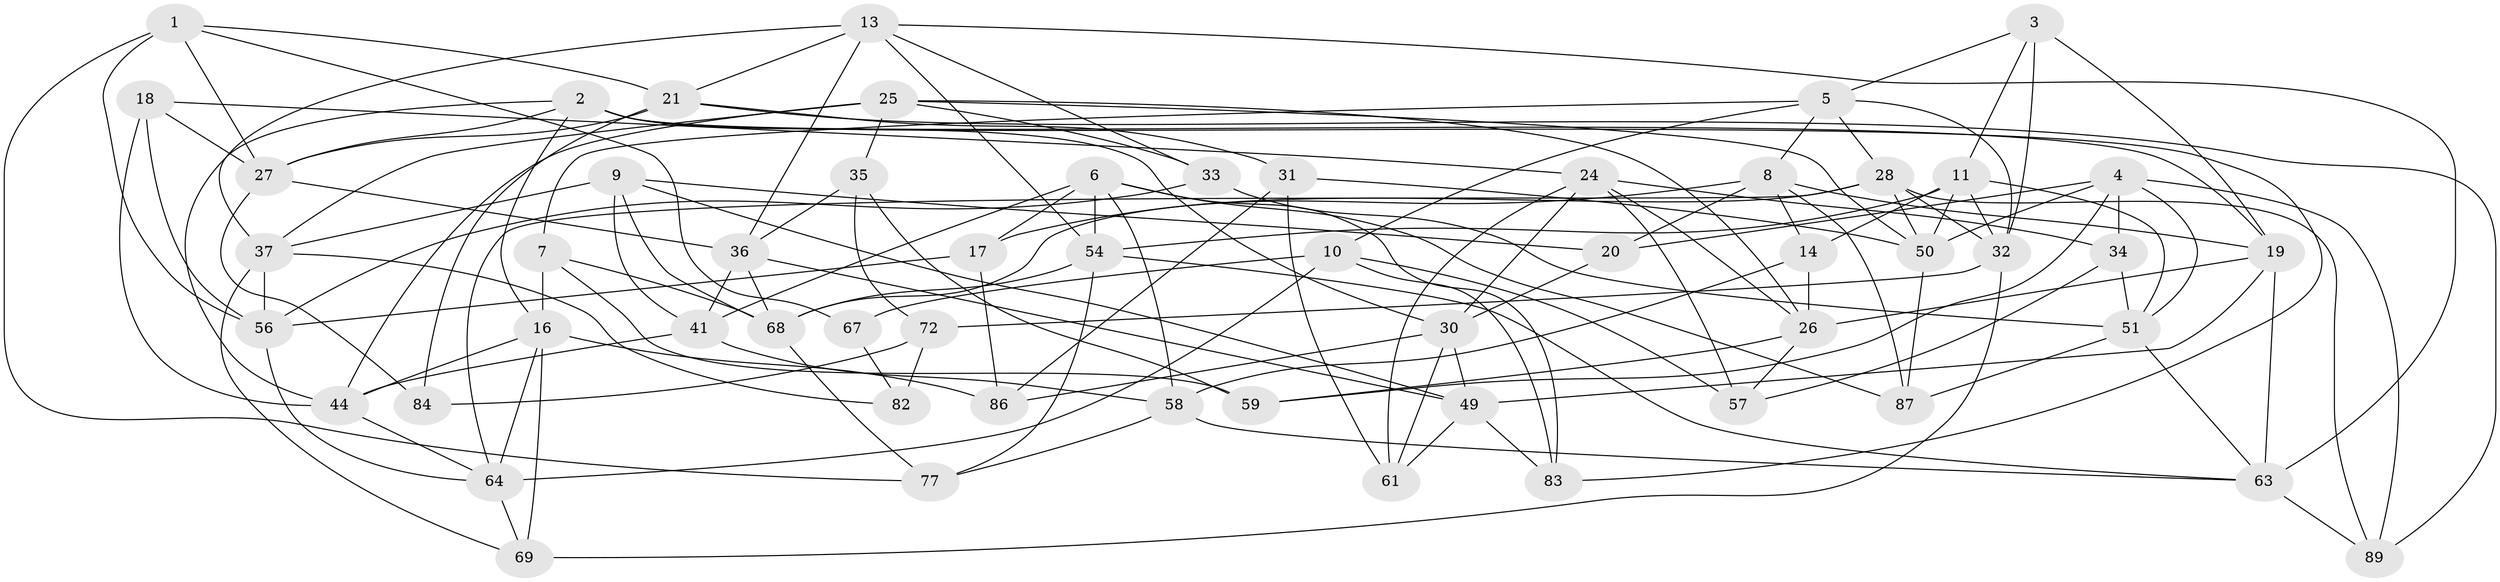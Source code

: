 // original degree distribution, {4: 1.0}
// Generated by graph-tools (version 1.1) at 2025/11/02/27/25 16:11:47]
// undirected, 56 vertices, 141 edges
graph export_dot {
graph [start="1"]
  node [color=gray90,style=filled];
  1 [super="+81"];
  2 [super="+23"];
  3;
  4 [super="+48"];
  5 [super="+15"];
  6 [super="+70"];
  7;
  8 [super="+60"];
  9 [super="+78"];
  10 [super="+12"];
  11 [super="+38"];
  13 [super="+22"];
  14;
  16 [super="+29"];
  17;
  18;
  19 [super="+43"];
  20;
  21 [super="+39"];
  24 [super="+47"];
  25 [super="+42"];
  26 [super="+65"];
  27 [super="+46"];
  28 [super="+52"];
  30 [super="+73"];
  31;
  32 [super="+88"];
  33;
  34;
  35;
  36 [super="+75"];
  37 [super="+40"];
  41 [super="+45"];
  44 [super="+80"];
  49 [super="+55"];
  50 [super="+66"];
  51 [super="+53"];
  54 [super="+91"];
  56 [super="+62"];
  57;
  58 [super="+76"];
  59;
  61;
  63 [super="+74"];
  64 [super="+90"];
  67;
  68 [super="+71"];
  69;
  72 [super="+85"];
  77 [super="+79"];
  82;
  83;
  84;
  86;
  87;
  89;
  1 -- 67;
  1 -- 56;
  1 -- 77 [weight=2];
  1 -- 21;
  1 -- 27;
  2 -- 83;
  2 -- 19;
  2 -- 44;
  2 -- 30;
  2 -- 16;
  2 -- 27;
  3 -- 5;
  3 -- 32;
  3 -- 11;
  3 -- 19;
  4 -- 34;
  4 -- 20;
  4 -- 89;
  4 -- 59;
  4 -- 51;
  4 -- 50;
  5 -- 7;
  5 -- 28;
  5 -- 8;
  5 -- 10;
  5 -- 32;
  6 -- 87;
  6 -- 54;
  6 -- 17;
  6 -- 83;
  6 -- 41;
  6 -- 58;
  7 -- 59;
  7 -- 68;
  7 -- 16;
  8 -- 20;
  8 -- 17;
  8 -- 14;
  8 -- 87;
  8 -- 19;
  9 -- 20;
  9 -- 68;
  9 -- 37;
  9 -- 49;
  9 -- 41 [weight=2];
  10 -- 67 [weight=2];
  10 -- 83;
  10 -- 57;
  10 -- 64;
  11 -- 14;
  11 -- 32;
  11 -- 51;
  11 -- 50;
  11 -- 54;
  13 -- 33;
  13 -- 54;
  13 -- 63;
  13 -- 37;
  13 -- 21;
  13 -- 36;
  14 -- 58;
  14 -- 26;
  16 -- 64;
  16 -- 86;
  16 -- 44;
  16 -- 69;
  17 -- 86;
  17 -- 56;
  18 -- 24;
  18 -- 56;
  18 -- 44;
  18 -- 27;
  19 -- 26;
  19 -- 49;
  19 -- 63;
  20 -- 30;
  21 -- 84;
  21 -- 89;
  21 -- 27;
  21 -- 31;
  24 -- 26;
  24 -- 61;
  24 -- 57;
  24 -- 34;
  24 -- 30;
  25 -- 26;
  25 -- 44;
  25 -- 35;
  25 -- 37;
  25 -- 33;
  25 -- 50;
  26 -- 57;
  26 -- 59;
  27 -- 84;
  27 -- 36;
  28 -- 89;
  28 -- 68;
  28 -- 50;
  28 -- 32;
  28 -- 64;
  30 -- 61;
  30 -- 86;
  30 -- 49;
  31 -- 86;
  31 -- 61;
  31 -- 50;
  32 -- 72;
  32 -- 69;
  33 -- 56;
  33 -- 51;
  34 -- 51;
  34 -- 57;
  35 -- 72;
  35 -- 59;
  35 -- 36;
  36 -- 49;
  36 -- 68;
  36 -- 41;
  37 -- 69;
  37 -- 56;
  37 -- 82;
  41 -- 44;
  41 -- 58;
  44 -- 64;
  49 -- 83;
  49 -- 61;
  50 -- 87;
  51 -- 87;
  51 -- 63;
  54 -- 68;
  54 -- 63;
  54 -- 77;
  56 -- 64;
  58 -- 77 [weight=2];
  58 -- 63;
  63 -- 89;
  64 -- 69;
  67 -- 82;
  68 -- 77;
  72 -- 82 [weight=2];
  72 -- 84 [weight=2];
}
